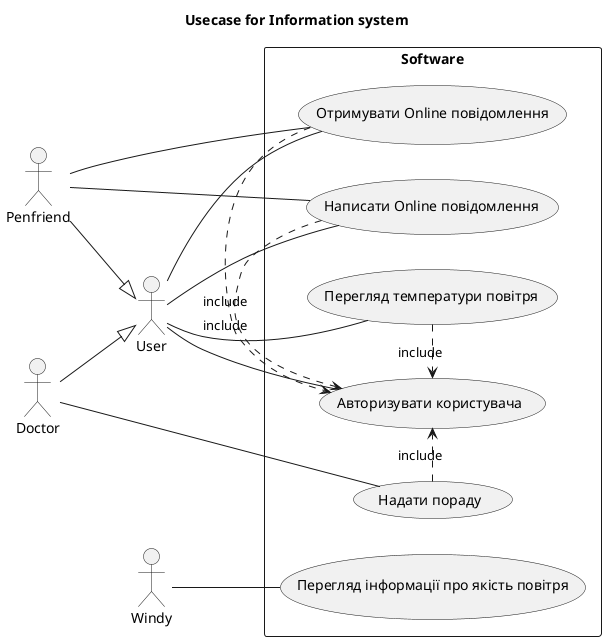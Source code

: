 @startuml

title Usecase for Information system

left to right direction


actor User
actor Windy
actor Doctor
actor Penfriend

rectangle Software {

    usecase (Авторизувати користувача)
    usecase (Перегляд температури повітря)
    usecase (Написати Online повідомлення)
    usecase (Отримувати Online повідомлення)
    usecase (Надати пораду)


    User -- (Авторизувати користувача)
    User -- (Перегляд температури повітря)
    User -- (Написати Online повідомлення)
    User -- (Отримувати Online повідомлення)
    Penfriend -- (Написати Online повідомлення)
    Penfriend -- (Отримувати Online повідомлення)
    Windy -- (Перегляд інформації про якість повітря)
    Doctor -- (Надати пораду)

    Doctor --|> User
    Penfriend --|> User 

   (Перегляд температури повітря) .> (Авторизувати користувача) : include
   (Написати Online повідомлення) .> (Авторизувати користувача) : include
   (Отримувати Online повідомлення) .> (Авторизувати користувача) : include
   (Надати пораду) .> (Авторизувати користувача) : include

}

@enduml
